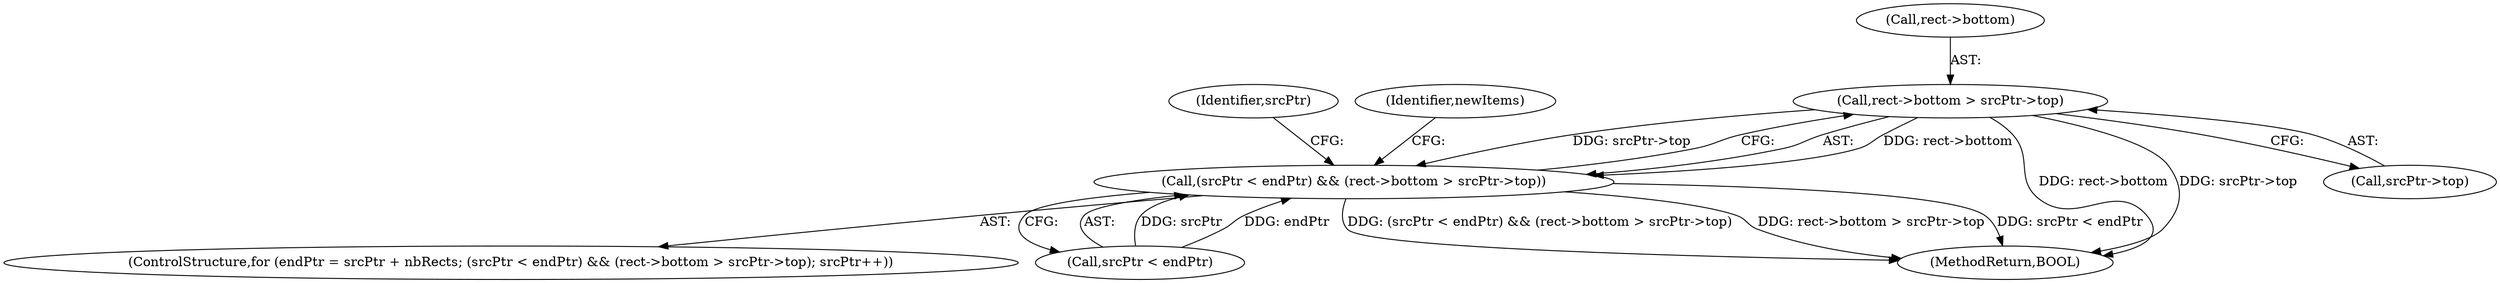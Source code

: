 digraph "0_FreeRDP_fc80ab45621bd966f70594c0b7393ec005a94007_0@pointer" {
"1000200" [label="(Call,rect->bottom > srcPtr->top)"];
"1000196" [label="(Call,(srcPtr < endPtr) && (rect->bottom > srcPtr->top))"];
"1000212" [label="(Identifier,srcPtr)"];
"1000341" [label="(MethodReturn,BOOL)"];
"1000196" [label="(Call,(srcPtr < endPtr) && (rect->bottom > srcPtr->top))"];
"1000281" [label="(Identifier,newItems)"];
"1000200" [label="(Call,rect->bottom > srcPtr->top)"];
"1000201" [label="(Call,rect->bottom)"];
"1000190" [label="(ControlStructure,for (endPtr = srcPtr + nbRects; (srcPtr < endPtr) && (rect->bottom > srcPtr->top); srcPtr++))"];
"1000204" [label="(Call,srcPtr->top)"];
"1000197" [label="(Call,srcPtr < endPtr)"];
"1000200" -> "1000196"  [label="AST: "];
"1000200" -> "1000204"  [label="CFG: "];
"1000201" -> "1000200"  [label="AST: "];
"1000204" -> "1000200"  [label="AST: "];
"1000196" -> "1000200"  [label="CFG: "];
"1000200" -> "1000341"  [label="DDG: rect->bottom"];
"1000200" -> "1000341"  [label="DDG: srcPtr->top"];
"1000200" -> "1000196"  [label="DDG: rect->bottom"];
"1000200" -> "1000196"  [label="DDG: srcPtr->top"];
"1000196" -> "1000190"  [label="AST: "];
"1000196" -> "1000197"  [label="CFG: "];
"1000197" -> "1000196"  [label="AST: "];
"1000212" -> "1000196"  [label="CFG: "];
"1000281" -> "1000196"  [label="CFG: "];
"1000196" -> "1000341"  [label="DDG: rect->bottom > srcPtr->top"];
"1000196" -> "1000341"  [label="DDG: srcPtr < endPtr"];
"1000196" -> "1000341"  [label="DDG: (srcPtr < endPtr) && (rect->bottom > srcPtr->top)"];
"1000197" -> "1000196"  [label="DDG: srcPtr"];
"1000197" -> "1000196"  [label="DDG: endPtr"];
}
